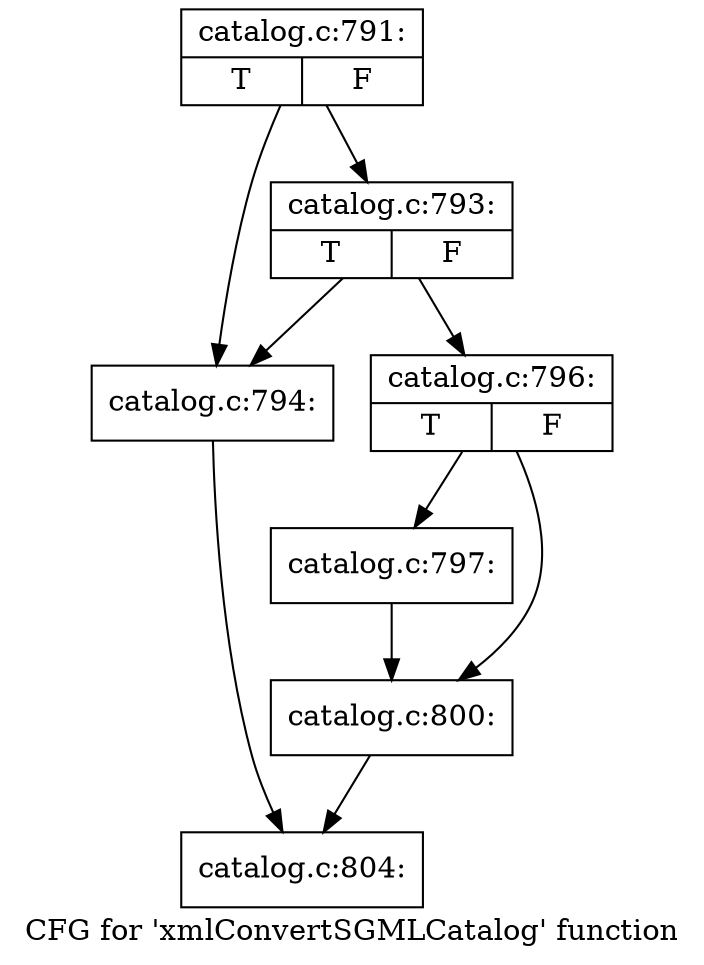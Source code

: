digraph "CFG for 'xmlConvertSGMLCatalog' function" {
	label="CFG for 'xmlConvertSGMLCatalog' function";

	Node0x3755770 [shape=record,label="{catalog.c:791:|{<s0>T|<s1>F}}"];
	Node0x3755770 -> Node0x38018a0;
	Node0x3755770 -> Node0x3755e80;
	Node0x3755e80 [shape=record,label="{catalog.c:793:|{<s0>T|<s1>F}}"];
	Node0x3755e80 -> Node0x38018a0;
	Node0x3755e80 -> Node0x3755e30;
	Node0x38018a0 [shape=record,label="{catalog.c:794:}"];
	Node0x38018a0 -> Node0x3804c00;
	Node0x3755e30 [shape=record,label="{catalog.c:796:|{<s0>T|<s1>F}}"];
	Node0x3755e30 -> Node0x3818210;
	Node0x3755e30 -> Node0x3818260;
	Node0x3818210 [shape=record,label="{catalog.c:797:}"];
	Node0x3818210 -> Node0x3818260;
	Node0x3818260 [shape=record,label="{catalog.c:800:}"];
	Node0x3818260 -> Node0x3804c00;
	Node0x3804c00 [shape=record,label="{catalog.c:804:}"];
}
